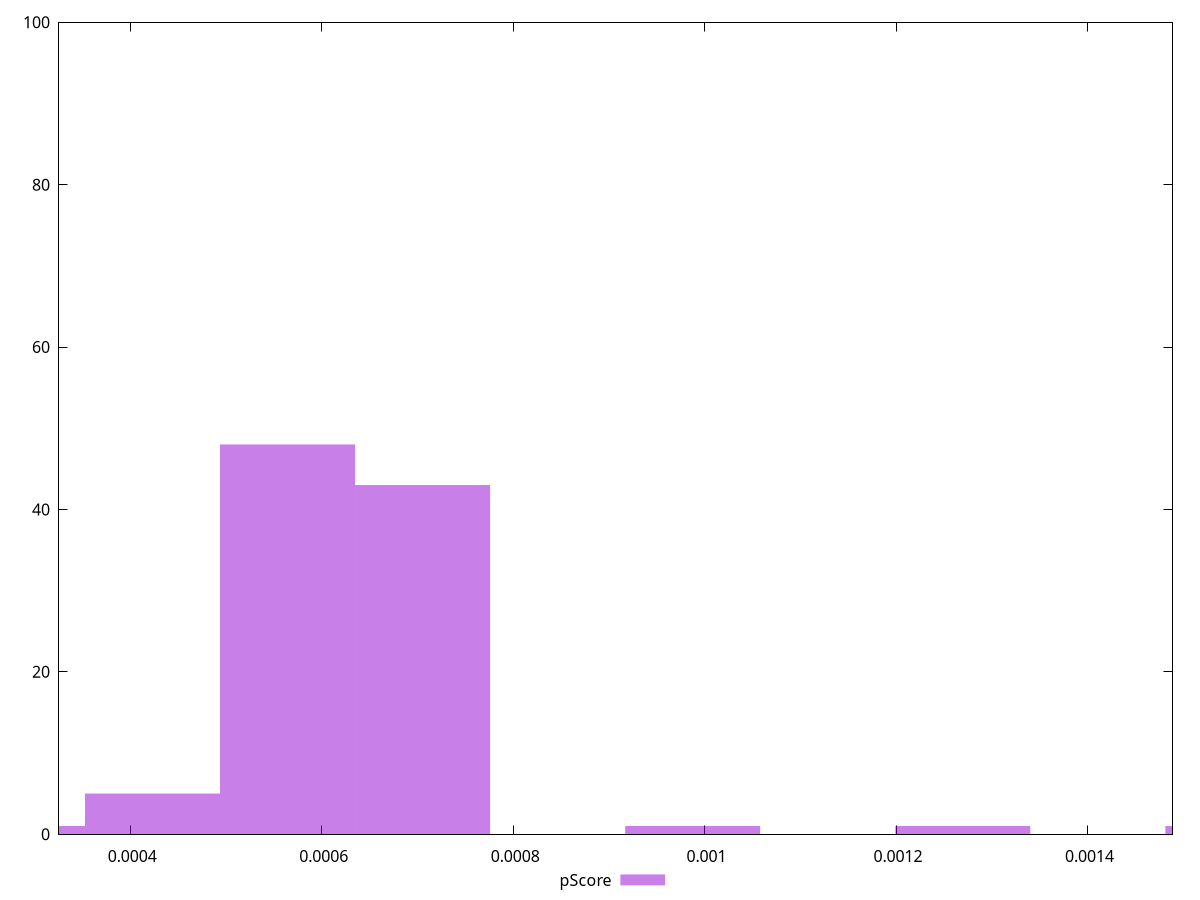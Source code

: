 reset

$pScore <<EOF
0.000282161861479656 1
0.000564323722959312 48
0.000423242792219484 5
0.00070540465369914 43
0.000987566515178796 1
0.001551890238138108 1
0.0012697283766584522 1
EOF

set key outside below
set boxwidth 0.000141080930739828
set xrange [0.00032556475434974974:0.001488782695155788]
set yrange [0:100]
set trange [0:100]
set style fill transparent solid 0.5 noborder
set terminal svg size 640, 490 enhanced background rgb 'white'
set output "report_00009_2021-02-08T22-37-41.559Z/largest-contentful-paint/samples/pages+cached/pScore/histogram.svg"

plot $pScore title "pScore" with boxes

reset
